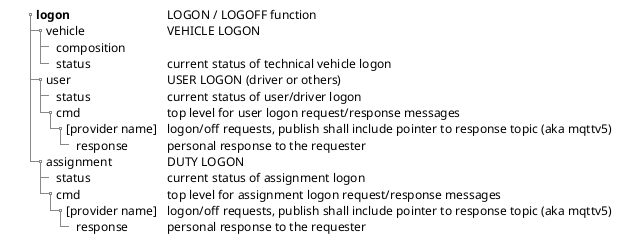 @startsalt (id=logon)

' Logon topics
' Status: workdoc, version 0.1
' the first topic level (+) is assigned to the ITxPT root topic
' the second topic level (++) that is the parent of logon is "operations"
' eg. the mounting point for this document is: [ITxPT root topic]/operations/..
{
{T
'.
+++ **logon** | LOGON / LOGOFF function
++++ vehicle | VEHICLE LOGON
+++++ composition
+++++ status | current status of technical vehicle logon

++++ user | USER LOGON (driver or others)
+++++ status | current status of user/driver logon
+++++ cmd | top level for user logon request/response messages
++++++ [provider name] | logon/off requests, publish shall include pointer to response topic (aka mqttv5)
+++++++ response | personal response to the requester

++++ assignment | DUTY LOGON
+++++ status | current status of assignment logon
+++++ cmd | top level for assignment logon request/response messages
++++++ [provider name] | logon/off requests, publish shall include pointer to response topic (aka mqttv5)
+++++++ response | personal response to the requester
}
}
@endsalt
